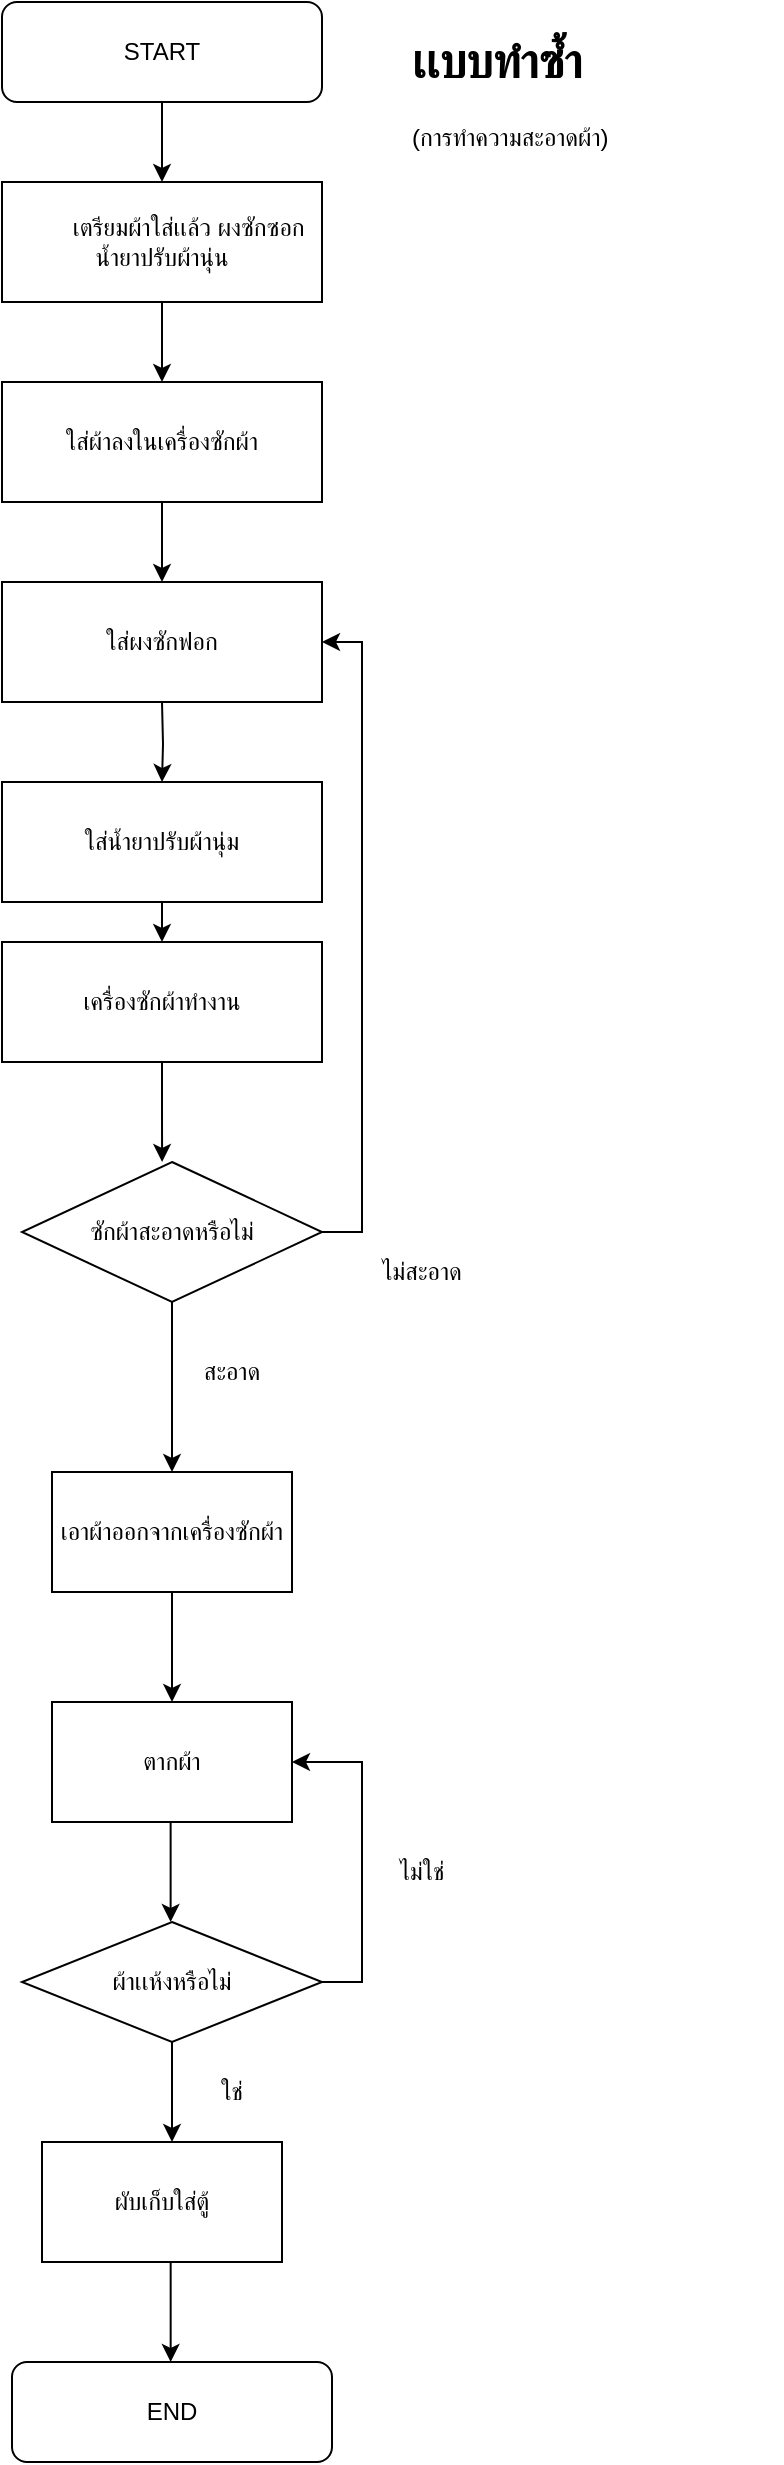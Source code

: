 <mxfile version="20.6.0" type="github" pages="3"><diagram id="HtKgQP5EM0h9iSpLjgZ9" name="เเบบทำซ้ำ"><mxGraphModel dx="692" dy="381" grid="1" gridSize="10" guides="1" tooltips="1" connect="1" arrows="1" fold="1" page="1" pageScale="1" pageWidth="850" pageHeight="1100" math="0" shadow="0"><root><mxCell id="0"/><mxCell id="1" parent="0"/><mxCell id="iV69FUzgMPo4Vm6RqhBS-5" style="edgeStyle=orthogonalEdgeStyle;rounded=0;orthogonalLoop=1;jettySize=auto;html=1;exitX=0.5;exitY=1;exitDx=0;exitDy=0;" edge="1" parent="1" source="iV69FUzgMPo4Vm6RqhBS-1"><mxGeometry relative="1" as="geometry"><mxPoint x="280" y="100" as="targetPoint"/></mxGeometry></mxCell><mxCell id="iV69FUzgMPo4Vm6RqhBS-1" value="START" style="rounded=1;whiteSpace=wrap;html=1;" vertex="1" parent="1"><mxGeometry x="200" y="10" width="160" height="50" as="geometry"/></mxCell><mxCell id="iV69FUzgMPo4Vm6RqhBS-7" style="edgeStyle=orthogonalEdgeStyle;rounded=0;orthogonalLoop=1;jettySize=auto;html=1;entryX=0.5;entryY=0;entryDx=0;entryDy=0;" edge="1" parent="1" source="iV69FUzgMPo4Vm6RqhBS-4" target="iV69FUzgMPo4Vm6RqhBS-6"><mxGeometry relative="1" as="geometry"/></mxCell><mxCell id="iV69FUzgMPo4Vm6RqhBS-4" value="&lt;span style=&quot;white-space: pre;&quot;&gt;&#9;&lt;/span&gt;เตรียมผ้าใส่เเล้ว ผงซักซอก น้ำยาปรับผ้านุ่น" style="rounded=0;whiteSpace=wrap;html=1;" vertex="1" parent="1"><mxGeometry x="200" y="100" width="160" height="60" as="geometry"/></mxCell><mxCell id="iV69FUzgMPo4Vm6RqhBS-11" style="edgeStyle=orthogonalEdgeStyle;rounded=0;orthogonalLoop=1;jettySize=auto;html=1;exitX=0.5;exitY=1;exitDx=0;exitDy=0;" edge="1" parent="1" source="iV69FUzgMPo4Vm6RqhBS-6" target="iV69FUzgMPo4Vm6RqhBS-10"><mxGeometry relative="1" as="geometry"/></mxCell><mxCell id="iV69FUzgMPo4Vm6RqhBS-6" value="ใส่ผ้าลงในเครื่องซักผ้า" style="rounded=0;whiteSpace=wrap;html=1;" vertex="1" parent="1"><mxGeometry x="200" y="200" width="160" height="60" as="geometry"/></mxCell><mxCell id="iV69FUzgMPo4Vm6RqhBS-10" value="ใส่ผงซักฟอก" style="rounded=0;whiteSpace=wrap;html=1;" vertex="1" parent="1"><mxGeometry x="200" y="300" width="160" height="60" as="geometry"/></mxCell><mxCell id="iV69FUzgMPo4Vm6RqhBS-12" style="edgeStyle=orthogonalEdgeStyle;rounded=0;orthogonalLoop=1;jettySize=auto;html=1;exitX=0.5;exitY=1;exitDx=0;exitDy=0;" edge="1" parent="1" target="iV69FUzgMPo4Vm6RqhBS-13"><mxGeometry relative="1" as="geometry"><mxPoint x="280" y="360" as="sourcePoint"/></mxGeometry></mxCell><mxCell id="iV69FUzgMPo4Vm6RqhBS-15" style="edgeStyle=orthogonalEdgeStyle;rounded=0;orthogonalLoop=1;jettySize=auto;html=1;exitX=0.5;exitY=1;exitDx=0;exitDy=0;entryX=0.5;entryY=0;entryDx=0;entryDy=0;" edge="1" parent="1" source="iV69FUzgMPo4Vm6RqhBS-13" target="iV69FUzgMPo4Vm6RqhBS-14"><mxGeometry relative="1" as="geometry"/></mxCell><mxCell id="iV69FUzgMPo4Vm6RqhBS-13" value="ใส่น้ำยาปรับผ้านุ่ม" style="rounded=0;whiteSpace=wrap;html=1;" vertex="1" parent="1"><mxGeometry x="200" y="400" width="160" height="60" as="geometry"/></mxCell><mxCell id="iV69FUzgMPo4Vm6RqhBS-17" value="" style="edgeStyle=orthogonalEdgeStyle;rounded=0;orthogonalLoop=1;jettySize=auto;html=1;entryX=0.467;entryY=0;entryDx=0;entryDy=0;entryPerimeter=0;" edge="1" parent="1" source="iV69FUzgMPo4Vm6RqhBS-14" target="iV69FUzgMPo4Vm6RqhBS-16"><mxGeometry relative="1" as="geometry"/></mxCell><mxCell id="iV69FUzgMPo4Vm6RqhBS-14" value="เครื่องซักผ้าทำงาน" style="rounded=0;whiteSpace=wrap;html=1;" vertex="1" parent="1"><mxGeometry x="200" y="480" width="160" height="60" as="geometry"/></mxCell><mxCell id="iV69FUzgMPo4Vm6RqhBS-19" value="" style="edgeStyle=orthogonalEdgeStyle;rounded=0;orthogonalLoop=1;jettySize=auto;html=1;" edge="1" parent="1" source="iV69FUzgMPo4Vm6RqhBS-16" target="iV69FUzgMPo4Vm6RqhBS-18"><mxGeometry relative="1" as="geometry"/></mxCell><mxCell id="iV69FUzgMPo4Vm6RqhBS-22" style="edgeStyle=orthogonalEdgeStyle;rounded=0;orthogonalLoop=1;jettySize=auto;html=1;entryX=1;entryY=0.5;entryDx=0;entryDy=0;" edge="1" parent="1" source="iV69FUzgMPo4Vm6RqhBS-16" target="iV69FUzgMPo4Vm6RqhBS-10"><mxGeometry relative="1" as="geometry"><Array as="points"><mxPoint x="380" y="625"/><mxPoint x="380" y="330"/></Array></mxGeometry></mxCell><mxCell id="iV69FUzgMPo4Vm6RqhBS-16" value="ซักผ้าสะอาดหรือไม่" style="rhombus;whiteSpace=wrap;html=1;rounded=0;" vertex="1" parent="1"><mxGeometry x="210" y="590" width="150" height="70" as="geometry"/></mxCell><mxCell id="iV69FUzgMPo4Vm6RqhBS-18" value="เอาผ้าออกจากเครื่องซักผ้า" style="whiteSpace=wrap;html=1;rounded=0;" vertex="1" parent="1"><mxGeometry x="225" y="745" width="120" height="60" as="geometry"/></mxCell><mxCell id="iV69FUzgMPo4Vm6RqhBS-20" value="สะอาด" style="text;html=1;strokeColor=none;fillColor=none;align=center;verticalAlign=middle;whiteSpace=wrap;rounded=0;" vertex="1" parent="1"><mxGeometry x="285" y="680" width="60" height="30" as="geometry"/></mxCell><mxCell id="iV69FUzgMPo4Vm6RqhBS-23" value="ไม่สะอาด" style="text;html=1;strokeColor=none;fillColor=none;align=center;verticalAlign=middle;whiteSpace=wrap;rounded=0;" vertex="1" parent="1"><mxGeometry x="380" y="630" width="60" height="30" as="geometry"/></mxCell><mxCell id="iV69FUzgMPo4Vm6RqhBS-24" value="" style="edgeStyle=orthogonalEdgeStyle;rounded=0;orthogonalLoop=1;jettySize=auto;html=1;" edge="1" parent="1"><mxGeometry relative="1" as="geometry"><mxPoint x="285" y="805" as="sourcePoint"/><mxPoint x="285" y="860" as="targetPoint"/></mxGeometry></mxCell><mxCell id="iV69FUzgMPo4Vm6RqhBS-25" value="ตากผ้า" style="whiteSpace=wrap;html=1;rounded=0;" vertex="1" parent="1"><mxGeometry x="225" y="860" width="120" height="60" as="geometry"/></mxCell><mxCell id="iV69FUzgMPo4Vm6RqhBS-28" value="" style="endArrow=classic;html=1;rounded=0;" edge="1" parent="1"><mxGeometry width="50" height="50" relative="1" as="geometry"><mxPoint x="284.31" y="920" as="sourcePoint"/><mxPoint x="284.31" y="970" as="targetPoint"/></mxGeometry></mxCell><mxCell id="iV69FUzgMPo4Vm6RqhBS-35" style="edgeStyle=orthogonalEdgeStyle;rounded=0;orthogonalLoop=1;jettySize=auto;html=1;exitX=1;exitY=0.5;exitDx=0;exitDy=0;entryX=1;entryY=0.5;entryDx=0;entryDy=0;" edge="1" parent="1" source="iV69FUzgMPo4Vm6RqhBS-29" target="iV69FUzgMPo4Vm6RqhBS-25"><mxGeometry relative="1" as="geometry"/></mxCell><mxCell id="iV69FUzgMPo4Vm6RqhBS-29" value="ผ้าเเห้งหรือไม่" style="rhombus;whiteSpace=wrap;html=1;rounded=0;" vertex="1" parent="1"><mxGeometry x="210" y="970" width="150" height="60" as="geometry"/></mxCell><mxCell id="iV69FUzgMPo4Vm6RqhBS-32" value="ผับเก็บใส่ตู้" style="whiteSpace=wrap;html=1;rounded=0;" vertex="1" parent="1"><mxGeometry x="220" y="1080" width="120" height="60" as="geometry"/></mxCell><mxCell id="iV69FUzgMPo4Vm6RqhBS-33" value="" style="endArrow=classic;html=1;rounded=0;" edge="1" parent="1"><mxGeometry width="50" height="50" relative="1" as="geometry"><mxPoint x="285.0" y="1030" as="sourcePoint"/><mxPoint x="285.0" y="1080" as="targetPoint"/></mxGeometry></mxCell><mxCell id="iV69FUzgMPo4Vm6RqhBS-34" value="ใช่" style="text;html=1;strokeColor=none;fillColor=none;align=center;verticalAlign=middle;whiteSpace=wrap;rounded=0;" vertex="1" parent="1"><mxGeometry x="285" y="1040" width="60" height="30" as="geometry"/></mxCell><mxCell id="iV69FUzgMPo4Vm6RqhBS-36" value="ไม่ใช่" style="text;html=1;strokeColor=none;fillColor=none;align=center;verticalAlign=middle;whiteSpace=wrap;rounded=0;" vertex="1" parent="1"><mxGeometry x="380" y="930" width="60" height="30" as="geometry"/></mxCell><mxCell id="iV69FUzgMPo4Vm6RqhBS-37" value="&lt;h1&gt;เเบบทำซ้ำ&lt;/h1&gt;&lt;div&gt;(การทำความสะอาดผ้า)&lt;/div&gt;" style="text;html=1;strokeColor=none;fillColor=none;spacing=5;spacingTop=-20;whiteSpace=wrap;overflow=hidden;rounded=0;" vertex="1" parent="1"><mxGeometry x="400" y="20" width="190" height="120" as="geometry"/></mxCell><mxCell id="ss9-B3IixVlV7Spr0CuB-1" value="" style="endArrow=classic;html=1;rounded=0;" edge="1" parent="1"><mxGeometry width="50" height="50" relative="1" as="geometry"><mxPoint x="284.33" y="1140" as="sourcePoint"/><mxPoint x="284.33" y="1190" as="targetPoint"/></mxGeometry></mxCell><mxCell id="ss9-B3IixVlV7Spr0CuB-2" value="END" style="rounded=1;whiteSpace=wrap;html=1;" vertex="1" parent="1"><mxGeometry x="205" y="1190" width="160" height="50" as="geometry"/></mxCell></root></mxGraphModel></diagram><diagram id="35SiIdxcwD285mCXlcLF" name="เเบบทางเลือก"><mxGraphModel dx="494" dy="272" grid="1" gridSize="10" guides="1" tooltips="1" connect="1" arrows="1" fold="1" page="1" pageScale="1" pageWidth="850" pageHeight="1100" math="0" shadow="0"><root><mxCell id="0"/><mxCell id="1" parent="0"/><mxCell id="fMxsRt7sx-ugVFWwUXjo-5" style="edgeStyle=orthogonalEdgeStyle;rounded=0;orthogonalLoop=1;jettySize=auto;html=1;entryX=0.529;entryY=0;entryDx=0;entryDy=0;entryPerimeter=0;" edge="1" parent="1" source="fMxsRt7sx-ugVFWwUXjo-1" target="fMxsRt7sx-ugVFWwUXjo-2"><mxGeometry relative="1" as="geometry"/></mxCell><mxCell id="fMxsRt7sx-ugVFWwUXjo-1" value="START" style="rounded=1;whiteSpace=wrap;html=1;" vertex="1" parent="1"><mxGeometry x="200" y="50" width="160" height="50" as="geometry"/></mxCell><mxCell id="fMxsRt7sx-ugVFWwUXjo-8" value="" style="edgeStyle=orthogonalEdgeStyle;rounded=0;orthogonalLoop=1;jettySize=auto;html=1;" edge="1" parent="1" source="fMxsRt7sx-ugVFWwUXjo-2" target="fMxsRt7sx-ugVFWwUXjo-7"><mxGeometry relative="1" as="geometry"/></mxCell><mxCell id="fMxsRt7sx-ugVFWwUXjo-2" value="ความอยากกินน้ำชามะลิ" style="shape=parallelogram;perimeter=parallelogramPerimeter;whiteSpace=wrap;html=1;fixedSize=1;" vertex="1" parent="1"><mxGeometry x="190" y="140" width="170" height="60" as="geometry"/></mxCell><mxCell id="fMxsRt7sx-ugVFWwUXjo-11" style="edgeStyle=orthogonalEdgeStyle;rounded=0;orthogonalLoop=1;jettySize=auto;html=1;exitX=0;exitY=0.5;exitDx=0;exitDy=0;entryX=0.083;entryY=0;entryDx=0;entryDy=0;entryPerimeter=0;" edge="1" parent="1" source="fMxsRt7sx-ugVFWwUXjo-7" target="fMxsRt7sx-ugVFWwUXjo-9"><mxGeometry relative="1" as="geometry"/></mxCell><mxCell id="fMxsRt7sx-ugVFWwUXjo-14" style="edgeStyle=orthogonalEdgeStyle;rounded=0;orthogonalLoop=1;jettySize=auto;html=1;entryX=0.75;entryY=0;entryDx=0;entryDy=0;exitX=1;exitY=0.5;exitDx=0;exitDy=0;" edge="1" parent="1" source="fMxsRt7sx-ugVFWwUXjo-7" target="fMxsRt7sx-ugVFWwUXjo-10"><mxGeometry relative="1" as="geometry"><Array as="points"><mxPoint x="390" y="270"/></Array></mxGeometry></mxCell><mxCell id="fMxsRt7sx-ugVFWwUXjo-7" value="กินชามะลิหวานมากหรือน้อย" style="rhombus;whiteSpace=wrap;html=1;" vertex="1" parent="1"><mxGeometry x="180" y="230" width="190" height="80" as="geometry"/></mxCell><mxCell id="fMxsRt7sx-ugVFWwUXjo-19" style="edgeStyle=orthogonalEdgeStyle;rounded=0;orthogonalLoop=1;jettySize=auto;html=1;entryX=0;entryY=0.5;entryDx=0;entryDy=0;entryPerimeter=0;" edge="1" parent="1" source="fMxsRt7sx-ugVFWwUXjo-9" target="fMxsRt7sx-ugVFWwUXjo-15"><mxGeometry relative="1" as="geometry"><Array as="points"><mxPoint x="183" y="420"/></Array></mxGeometry></mxCell><mxCell id="fMxsRt7sx-ugVFWwUXjo-9" value="หวานมากๆๆๆ" style="rounded=0;whiteSpace=wrap;html=1;" vertex="1" parent="1"><mxGeometry x="150" y="320" width="120" height="60" as="geometry"/></mxCell><mxCell id="fMxsRt7sx-ugVFWwUXjo-16" style="edgeStyle=orthogonalEdgeStyle;rounded=0;orthogonalLoop=1;jettySize=auto;html=1;entryX=0.998;entryY=0.652;entryDx=0;entryDy=0;entryPerimeter=0;" edge="1" parent="1" source="fMxsRt7sx-ugVFWwUXjo-10" target="fMxsRt7sx-ugVFWwUXjo-15"><mxGeometry relative="1" as="geometry"><Array as="points"><mxPoint x="380" y="429"/></Array></mxGeometry></mxCell><mxCell id="fMxsRt7sx-ugVFWwUXjo-10" value="หวานน้อยที่สุด" style="rounded=0;whiteSpace=wrap;html=1;" vertex="1" parent="1"><mxGeometry x="300" y="320" width="120" height="60" as="geometry"/></mxCell><mxCell id="fMxsRt7sx-ugVFWwUXjo-26" style="edgeStyle=orthogonalEdgeStyle;rounded=0;orthogonalLoop=1;jettySize=auto;html=1;entryX=0.44;entryY=0.011;entryDx=0;entryDy=0;entryPerimeter=0;" edge="1" parent="1" source="fMxsRt7sx-ugVFWwUXjo-15"><mxGeometry relative="1" as="geometry"><mxPoint x="280.4" y="480.55" as="targetPoint"/></mxGeometry></mxCell><mxCell id="fMxsRt7sx-ugVFWwUXjo-15" value="ชามะลิตามระดับความหวาน" style="strokeWidth=2;html=1;shape=mxgraph.flowchart.display;whiteSpace=wrap;" vertex="1" parent="1"><mxGeometry x="202.5" y="390" width="157.5" height="60" as="geometry"/></mxCell><mxCell id="9uy2xuCG9m8RPHFpCQNk-1" value="&lt;h1&gt;เเบบทางเลือก&lt;/h1&gt;&lt;p&gt;(ความยากกินชามะลิ)&lt;/p&gt;" style="text;html=1;strokeColor=none;fillColor=none;spacing=5;spacingTop=-20;whiteSpace=wrap;overflow=hidden;rounded=0;" vertex="1" parent="1"><mxGeometry x="400" y="30" width="190" height="120" as="geometry"/></mxCell><mxCell id="XhFhuzmFoGMXUAd8MUiV-1" value="ใส่ไข่มุกมั้ย" style="rhombus;whiteSpace=wrap;html=1;" vertex="1" parent="1"><mxGeometry x="186.25" y="480" width="190" height="80" as="geometry"/></mxCell><mxCell id="XhFhuzmFoGMXUAd8MUiV-2" style="edgeStyle=orthogonalEdgeStyle;rounded=0;orthogonalLoop=1;jettySize=auto;html=1;exitX=0;exitY=0.5;exitDx=0;exitDy=0;entryX=0.083;entryY=0;entryDx=0;entryDy=0;entryPerimeter=0;" edge="1" parent="1" target="XhFhuzmFoGMXUAd8MUiV-4"><mxGeometry relative="1" as="geometry"><mxPoint x="185" y="520" as="sourcePoint"/><Array as="points"><mxPoint x="165" y="520"/></Array></mxGeometry></mxCell><mxCell id="XhFhuzmFoGMXUAd8MUiV-3" style="edgeStyle=orthogonalEdgeStyle;rounded=0;orthogonalLoop=1;jettySize=auto;html=1;entryX=0.75;entryY=0;entryDx=0;entryDy=0;exitX=1;exitY=0.5;exitDx=0;exitDy=0;" edge="1" parent="1" target="XhFhuzmFoGMXUAd8MUiV-5"><mxGeometry relative="1" as="geometry"><mxPoint x="375" y="520" as="sourcePoint"/><Array as="points"><mxPoint x="395" y="520"/></Array></mxGeometry></mxCell><mxCell id="XhFhuzmFoGMXUAd8MUiV-9" style="edgeStyle=orthogonalEdgeStyle;rounded=0;orthogonalLoop=1;jettySize=auto;html=1;exitX=0.25;exitY=1;exitDx=0;exitDy=0;entryX=0;entryY=0.5;entryDx=0;entryDy=0;entryPerimeter=0;" edge="1" parent="1" source="XhFhuzmFoGMXUAd8MUiV-4" target="XhFhuzmFoGMXUAd8MUiV-7"><mxGeometry relative="1" as="geometry"/></mxCell><mxCell id="XhFhuzmFoGMXUAd8MUiV-4" value="ใส่ไข่มุก" style="rounded=0;whiteSpace=wrap;html=1;" vertex="1" parent="1"><mxGeometry x="155" y="570" width="120" height="60" as="geometry"/></mxCell><mxCell id="XhFhuzmFoGMXUAd8MUiV-8" style="edgeStyle=orthogonalEdgeStyle;rounded=0;orthogonalLoop=1;jettySize=auto;html=1;entryX=1.005;entryY=0.61;entryDx=0;entryDy=0;entryPerimeter=0;" edge="1" parent="1" source="XhFhuzmFoGMXUAd8MUiV-5" target="XhFhuzmFoGMXUAd8MUiV-7"><mxGeometry relative="1" as="geometry"><Array as="points"><mxPoint x="390" y="697"/></Array></mxGeometry></mxCell><mxCell id="XhFhuzmFoGMXUAd8MUiV-5" value="ไม่ใส่" style="rounded=0;whiteSpace=wrap;html=1;" vertex="1" parent="1"><mxGeometry x="305" y="570" width="120" height="60" as="geometry"/></mxCell><mxCell id="XhFhuzmFoGMXUAd8MUiV-6" style="edgeStyle=orthogonalEdgeStyle;rounded=0;orthogonalLoop=1;jettySize=auto;html=1;entryX=0.44;entryY=0.011;entryDx=0;entryDy=0;entryPerimeter=0;" edge="1" parent="1" source="XhFhuzmFoGMXUAd8MUiV-7"><mxGeometry relative="1" as="geometry"><mxPoint x="290.4" y="750.55" as="targetPoint"/></mxGeometry></mxCell><mxCell id="XhFhuzmFoGMXUAd8MUiV-7" value="ชามะลิที่ใส่ไข่มุกหรือไม่ใส่" style="strokeWidth=2;html=1;shape=mxgraph.flowchart.display;whiteSpace=wrap;" vertex="1" parent="1"><mxGeometry x="212.5" y="660" width="157.5" height="60" as="geometry"/></mxCell><mxCell id="XhFhuzmFoGMXUAd8MUiV-11" value="ใส่ท้อปปิ้งมั้ย" style="rhombus;whiteSpace=wrap;html=1;" vertex="1" parent="1"><mxGeometry x="196.25" y="750" width="190" height="80" as="geometry"/></mxCell><mxCell id="XhFhuzmFoGMXUAd8MUiV-12" style="edgeStyle=orthogonalEdgeStyle;rounded=0;orthogonalLoop=1;jettySize=auto;html=1;exitX=0;exitY=0.5;exitDx=0;exitDy=0;entryX=0.083;entryY=0;entryDx=0;entryDy=0;entryPerimeter=0;" edge="1" parent="1" target="XhFhuzmFoGMXUAd8MUiV-14"><mxGeometry relative="1" as="geometry"><mxPoint x="200" y="790" as="sourcePoint"/><Array as="points"><mxPoint x="180" y="790"/></Array></mxGeometry></mxCell><mxCell id="XhFhuzmFoGMXUAd8MUiV-13" style="edgeStyle=orthogonalEdgeStyle;rounded=0;orthogonalLoop=1;jettySize=auto;html=1;entryX=0.75;entryY=0;entryDx=0;entryDy=0;exitX=1;exitY=0.5;exitDx=0;exitDy=0;" edge="1" parent="1" target="XhFhuzmFoGMXUAd8MUiV-15" source="XhFhuzmFoGMXUAd8MUiV-11"><mxGeometry relative="1" as="geometry"><mxPoint x="390" y="790" as="sourcePoint"/><Array as="points"><mxPoint x="410" y="790"/></Array></mxGeometry></mxCell><mxCell id="XhFhuzmFoGMXUAd8MUiV-14" value="ใส่ท้อปปิ้ง" style="rounded=0;whiteSpace=wrap;html=1;" vertex="1" parent="1"><mxGeometry x="170" y="840" width="120" height="60" as="geometry"/></mxCell><mxCell id="XhFhuzmFoGMXUAd8MUiV-15" value="ไม่ใส่" style="rounded=0;whiteSpace=wrap;html=1;" vertex="1" parent="1"><mxGeometry x="320" y="840" width="120" height="60" as="geometry"/></mxCell><mxCell id="XhFhuzmFoGMXUAd8MUiV-16" style="edgeStyle=orthogonalEdgeStyle;rounded=0;orthogonalLoop=1;jettySize=auto;html=1;exitX=0.25;exitY=1;exitDx=0;exitDy=0;entryX=0;entryY=0.5;entryDx=0;entryDy=0;entryPerimeter=0;" edge="1" parent="1" target="XhFhuzmFoGMXUAd8MUiV-18"><mxGeometry relative="1" as="geometry"><mxPoint x="196.25" y="900" as="sourcePoint"/><Array as="points"><mxPoint x="204" y="900"/><mxPoint x="204" y="960"/></Array></mxGeometry></mxCell><mxCell id="XhFhuzmFoGMXUAd8MUiV-17" style="edgeStyle=orthogonalEdgeStyle;rounded=0;orthogonalLoop=1;jettySize=auto;html=1;entryX=1.005;entryY=0.61;entryDx=0;entryDy=0;entryPerimeter=0;" edge="1" parent="1" target="XhFhuzmFoGMXUAd8MUiV-18"><mxGeometry relative="1" as="geometry"><mxPoint x="401.25" y="900" as="sourcePoint"/><Array as="points"><mxPoint x="401.25" y="967"/></Array></mxGeometry></mxCell><mxCell id="XhFhuzmFoGMXUAd8MUiV-20" style="edgeStyle=orthogonalEdgeStyle;rounded=0;orthogonalLoop=1;jettySize=auto;html=1;entryX=0.479;entryY=0.008;entryDx=0;entryDy=0;entryPerimeter=0;" edge="1" parent="1" source="XhFhuzmFoGMXUAd8MUiV-18" target="XhFhuzmFoGMXUAd8MUiV-19"><mxGeometry relative="1" as="geometry"/></mxCell><mxCell id="XhFhuzmFoGMXUAd8MUiV-18" value="ชามะลิที่ใส่ท้อปปิ้งหรือไม่ใส่" style="strokeWidth=2;html=1;shape=mxgraph.flowchart.display;whiteSpace=wrap;" vertex="1" parent="1"><mxGeometry x="223.75" y="930" width="157.5" height="60" as="geometry"/></mxCell><mxCell id="XhFhuzmFoGMXUAd8MUiV-19" value="END" style="rounded=1;whiteSpace=wrap;html=1;" vertex="1" parent="1"><mxGeometry x="226.25" y="1020" width="160" height="50" as="geometry"/></mxCell></root></mxGraphModel></diagram><diagram id="c2pjQbpypMlbfvV2gWYY" name="Page-3"><mxGraphModel dx="593" dy="326" grid="1" gridSize="10" guides="1" tooltips="1" connect="1" arrows="1" fold="1" page="1" pageScale="1" pageWidth="850" pageHeight="1100" math="0" shadow="0"><root><mxCell id="0"/><mxCell id="1" parent="0"/><mxCell id="lb-HIdNFNFeZ480XzY46-5" style="edgeStyle=orthogonalEdgeStyle;rounded=0;orthogonalLoop=1;jettySize=auto;html=1;entryX=0.5;entryY=0;entryDx=0;entryDy=0;exitX=0.5;exitY=1;exitDx=0;exitDy=0;" edge="1" parent="1" source="hiOWCg8moxVVR8FDTMMc-26" target="lb-HIdNFNFeZ480XzY46-4"><mxGeometry relative="1" as="geometry"/></mxCell><mxCell id="hiOWCg8moxVVR8FDTMMc-27" style="edgeStyle=orthogonalEdgeStyle;rounded=0;orthogonalLoop=1;jettySize=auto;html=1;entryX=0.5;entryY=0;entryDx=0;entryDy=0;" edge="1" parent="1" source="lb-HIdNFNFeZ480XzY46-1" target="hiOWCg8moxVVR8FDTMMc-26"><mxGeometry relative="1" as="geometry"/></mxCell><mxCell id="lb-HIdNFNFeZ480XzY46-1" value="START" style="rounded=1;whiteSpace=wrap;html=1;" vertex="1" parent="1"><mxGeometry x="200" y="10" width="160" height="50" as="geometry"/></mxCell><mxCell id="hiOWCg8moxVVR8FDTMMc-3" style="edgeStyle=orthogonalEdgeStyle;rounded=0;orthogonalLoop=1;jettySize=auto;html=1;" edge="1" parent="1" source="lb-HIdNFNFeZ480XzY46-4" target="hiOWCg8moxVVR8FDTMMc-2"><mxGeometry relative="1" as="geometry"/></mxCell><mxCell id="lb-HIdNFNFeZ480XzY46-4" value="วาดวงกลม 1" style="rounded=0;whiteSpace=wrap;html=1;" vertex="1" parent="1"><mxGeometry x="200" y="170" width="160" height="50" as="geometry"/></mxCell><mxCell id="hiOWCg8moxVVR8FDTMMc-5" style="edgeStyle=orthogonalEdgeStyle;rounded=0;orthogonalLoop=1;jettySize=auto;html=1;" edge="1" parent="1" source="hiOWCg8moxVVR8FDTMMc-2" target="hiOWCg8moxVVR8FDTMMc-4"><mxGeometry relative="1" as="geometry"/></mxCell><mxCell id="hiOWCg8moxVVR8FDTMMc-2" value="วาดวงกลม 2 ให้ซ้อนวงกลม 1" style="rounded=0;whiteSpace=wrap;html=1;" vertex="1" parent="1"><mxGeometry x="200" y="235" width="160" height="50" as="geometry"/></mxCell><mxCell id="hiOWCg8moxVVR8FDTMMc-7" style="edgeStyle=orthogonalEdgeStyle;rounded=0;orthogonalLoop=1;jettySize=auto;html=1;" edge="1" parent="1" source="hiOWCg8moxVVR8FDTMMc-4" target="hiOWCg8moxVVR8FDTMMc-6"><mxGeometry relative="1" as="geometry"/></mxCell><mxCell id="hiOWCg8moxVVR8FDTMMc-4" value="วาดจมูกเป็นสามเหลี่ยม" style="rounded=0;whiteSpace=wrap;html=1;" vertex="1" parent="1"><mxGeometry x="200" y="310" width="160" height="50" as="geometry"/></mxCell><mxCell id="hiOWCg8moxVVR8FDTMMc-9" style="edgeStyle=orthogonalEdgeStyle;rounded=0;orthogonalLoop=1;jettySize=auto;html=1;" edge="1" parent="1" source="hiOWCg8moxVVR8FDTMMc-6" target="hiOWCg8moxVVR8FDTMMc-8"><mxGeometry relative="1" as="geometry"/></mxCell><mxCell id="hiOWCg8moxVVR8FDTMMc-6" value="วาดผ้าพันคอที่ตรงกลางระหว่าง วงกลม 1 เเละ 2" style="rounded=0;whiteSpace=wrap;html=1;" vertex="1" parent="1"><mxGeometry x="200" y="390" width="160" height="50" as="geometry"/></mxCell><mxCell id="hiOWCg8moxVVR8FDTMMc-13" style="edgeStyle=orthogonalEdgeStyle;rounded=0;orthogonalLoop=1;jettySize=auto;html=1;" edge="1" parent="1" source="hiOWCg8moxVVR8FDTMMc-8" target="hiOWCg8moxVVR8FDTMMc-12"><mxGeometry relative="1" as="geometry"/></mxCell><mxCell id="hiOWCg8moxVVR8FDTMMc-8" value="วาดตาเป็นวงกลมบนวงกลมที่ 1" style="rounded=0;whiteSpace=wrap;html=1;" vertex="1" parent="1"><mxGeometry x="200" y="470" width="160" height="50" as="geometry"/></mxCell><mxCell id="hiOWCg8moxVVR8FDTMMc-15" value="" style="edgeStyle=orthogonalEdgeStyle;rounded=0;orthogonalLoop=1;jettySize=auto;html=1;" edge="1" parent="1" source="hiOWCg8moxVVR8FDTMMc-12" target="hiOWCg8moxVVR8FDTMMc-14"><mxGeometry relative="1" as="geometry"/></mxCell><mxCell id="hiOWCg8moxVVR8FDTMMc-12" value="วาดหมวกเติมสามเหลี่ยมที่บนวงกลมที่ 1" style="rounded=0;whiteSpace=wrap;html=1;" vertex="1" parent="1"><mxGeometry x="200" y="550" width="160" height="50" as="geometry"/></mxCell><mxCell id="hiOWCg8moxVVR8FDTMMc-17" value="" style="edgeStyle=orthogonalEdgeStyle;rounded=0;orthogonalLoop=1;jettySize=auto;html=1;" edge="1" parent="1" source="hiOWCg8moxVVR8FDTMMc-14" target="hiOWCg8moxVVR8FDTMMc-16"><mxGeometry relative="1" as="geometry"/></mxCell><mxCell id="hiOWCg8moxVVR8FDTMMc-14" value="วาดเเขนที่ข้างๆวงกลมที่ 1" style="rounded=0;whiteSpace=wrap;html=1;" vertex="1" parent="1"><mxGeometry x="200" y="640" width="160" height="60" as="geometry"/></mxCell><mxCell id="hiOWCg8moxVVR8FDTMMc-19" style="edgeStyle=orthogonalEdgeStyle;rounded=0;orthogonalLoop=1;jettySize=auto;html=1;" edge="1" parent="1" source="hiOWCg8moxVVR8FDTMMc-16" target="hiOWCg8moxVVR8FDTMMc-18"><mxGeometry relative="1" as="geometry"/></mxCell><mxCell id="hiOWCg8moxVVR8FDTMMc-16" value="วาดด้านล่างวงกลมที่ 2 เป็นก้อนเมฆ คล้ายๆหิมะตก" style="whiteSpace=wrap;html=1;rounded=0;" vertex="1" parent="1"><mxGeometry x="200" y="740" width="160" height="60" as="geometry"/></mxCell><mxCell id="hiOWCg8moxVVR8FDTMMc-21" style="edgeStyle=orthogonalEdgeStyle;rounded=0;orthogonalLoop=1;jettySize=auto;html=1;" edge="1" parent="1" source="hiOWCg8moxVVR8FDTMMc-18" target="hiOWCg8moxVVR8FDTMMc-20"><mxGeometry relative="1" as="geometry"/></mxCell><mxCell id="hiOWCg8moxVVR8FDTMMc-18" value="วาดวงกลมเล็กๆ ตามพื้นที่เหลือเหมือนหิมะกำลังตก" style="whiteSpace=wrap;html=1;rounded=0;" vertex="1" parent="1"><mxGeometry x="200" y="830" width="160" height="60" as="geometry"/></mxCell><mxCell id="hiOWCg8moxVVR8FDTMMc-25" value="" style="edgeStyle=orthogonalEdgeStyle;rounded=0;orthogonalLoop=1;jettySize=auto;html=1;" edge="1" parent="1" source="hiOWCg8moxVVR8FDTMMc-20" target="hiOWCg8moxVVR8FDTMMc-24"><mxGeometry relative="1" as="geometry"/></mxCell><mxCell id="hiOWCg8moxVVR8FDTMMc-20" value="ลงระบายสี" style="whiteSpace=wrap;html=1;rounded=0;" vertex="1" parent="1"><mxGeometry x="200" y="920" width="160" height="60" as="geometry"/></mxCell><mxCell id="hiOWCg8moxVVR8FDTMMc-24" value="END" style="rounded=1;whiteSpace=wrap;html=1;" vertex="1" parent="1"><mxGeometry x="200" y="1000" width="160" height="50" as="geometry"/></mxCell><mxCell id="hiOWCg8moxVVR8FDTMMc-26" value="เตรียมกระดาษ ดินสอ ยางลบ &lt;br&gt;สีไม้" style="rounded=0;whiteSpace=wrap;html=1;" vertex="1" parent="1"><mxGeometry x="200" y="90" width="160" height="50" as="geometry"/></mxCell><mxCell id="hiOWCg8moxVVR8FDTMMc-28" value="&lt;h1&gt;เเบบลำดับ&lt;/h1&gt;&lt;div&gt;(วิธีวาดสโนว์เเมน)&lt;/div&gt;" style="text;html=1;strokeColor=none;fillColor=none;spacing=5;spacingTop=-20;whiteSpace=wrap;overflow=hidden;rounded=0;" vertex="1" parent="1"><mxGeometry x="400" y="40" width="190" height="120" as="geometry"/></mxCell></root></mxGraphModel></diagram></mxfile>